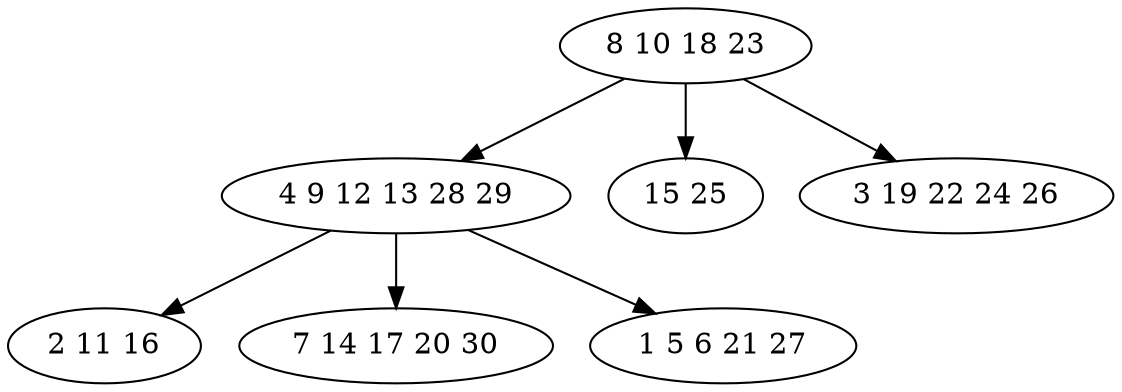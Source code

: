 digraph true_tree {
	"0" -> "1"
	"1" -> "2"
	"1" -> "3"
	"1" -> "4"
	"0" -> "5"
	"0" -> "6"
	"0" [label="8 10 18 23"];
	"1" [label="4 9 12 13 28 29"];
	"2" [label="2 11 16"];
	"3" [label="7 14 17 20 30"];
	"4" [label="1 5 6 21 27"];
	"5" [label="15 25"];
	"6" [label="3 19 22 24 26"];
}
